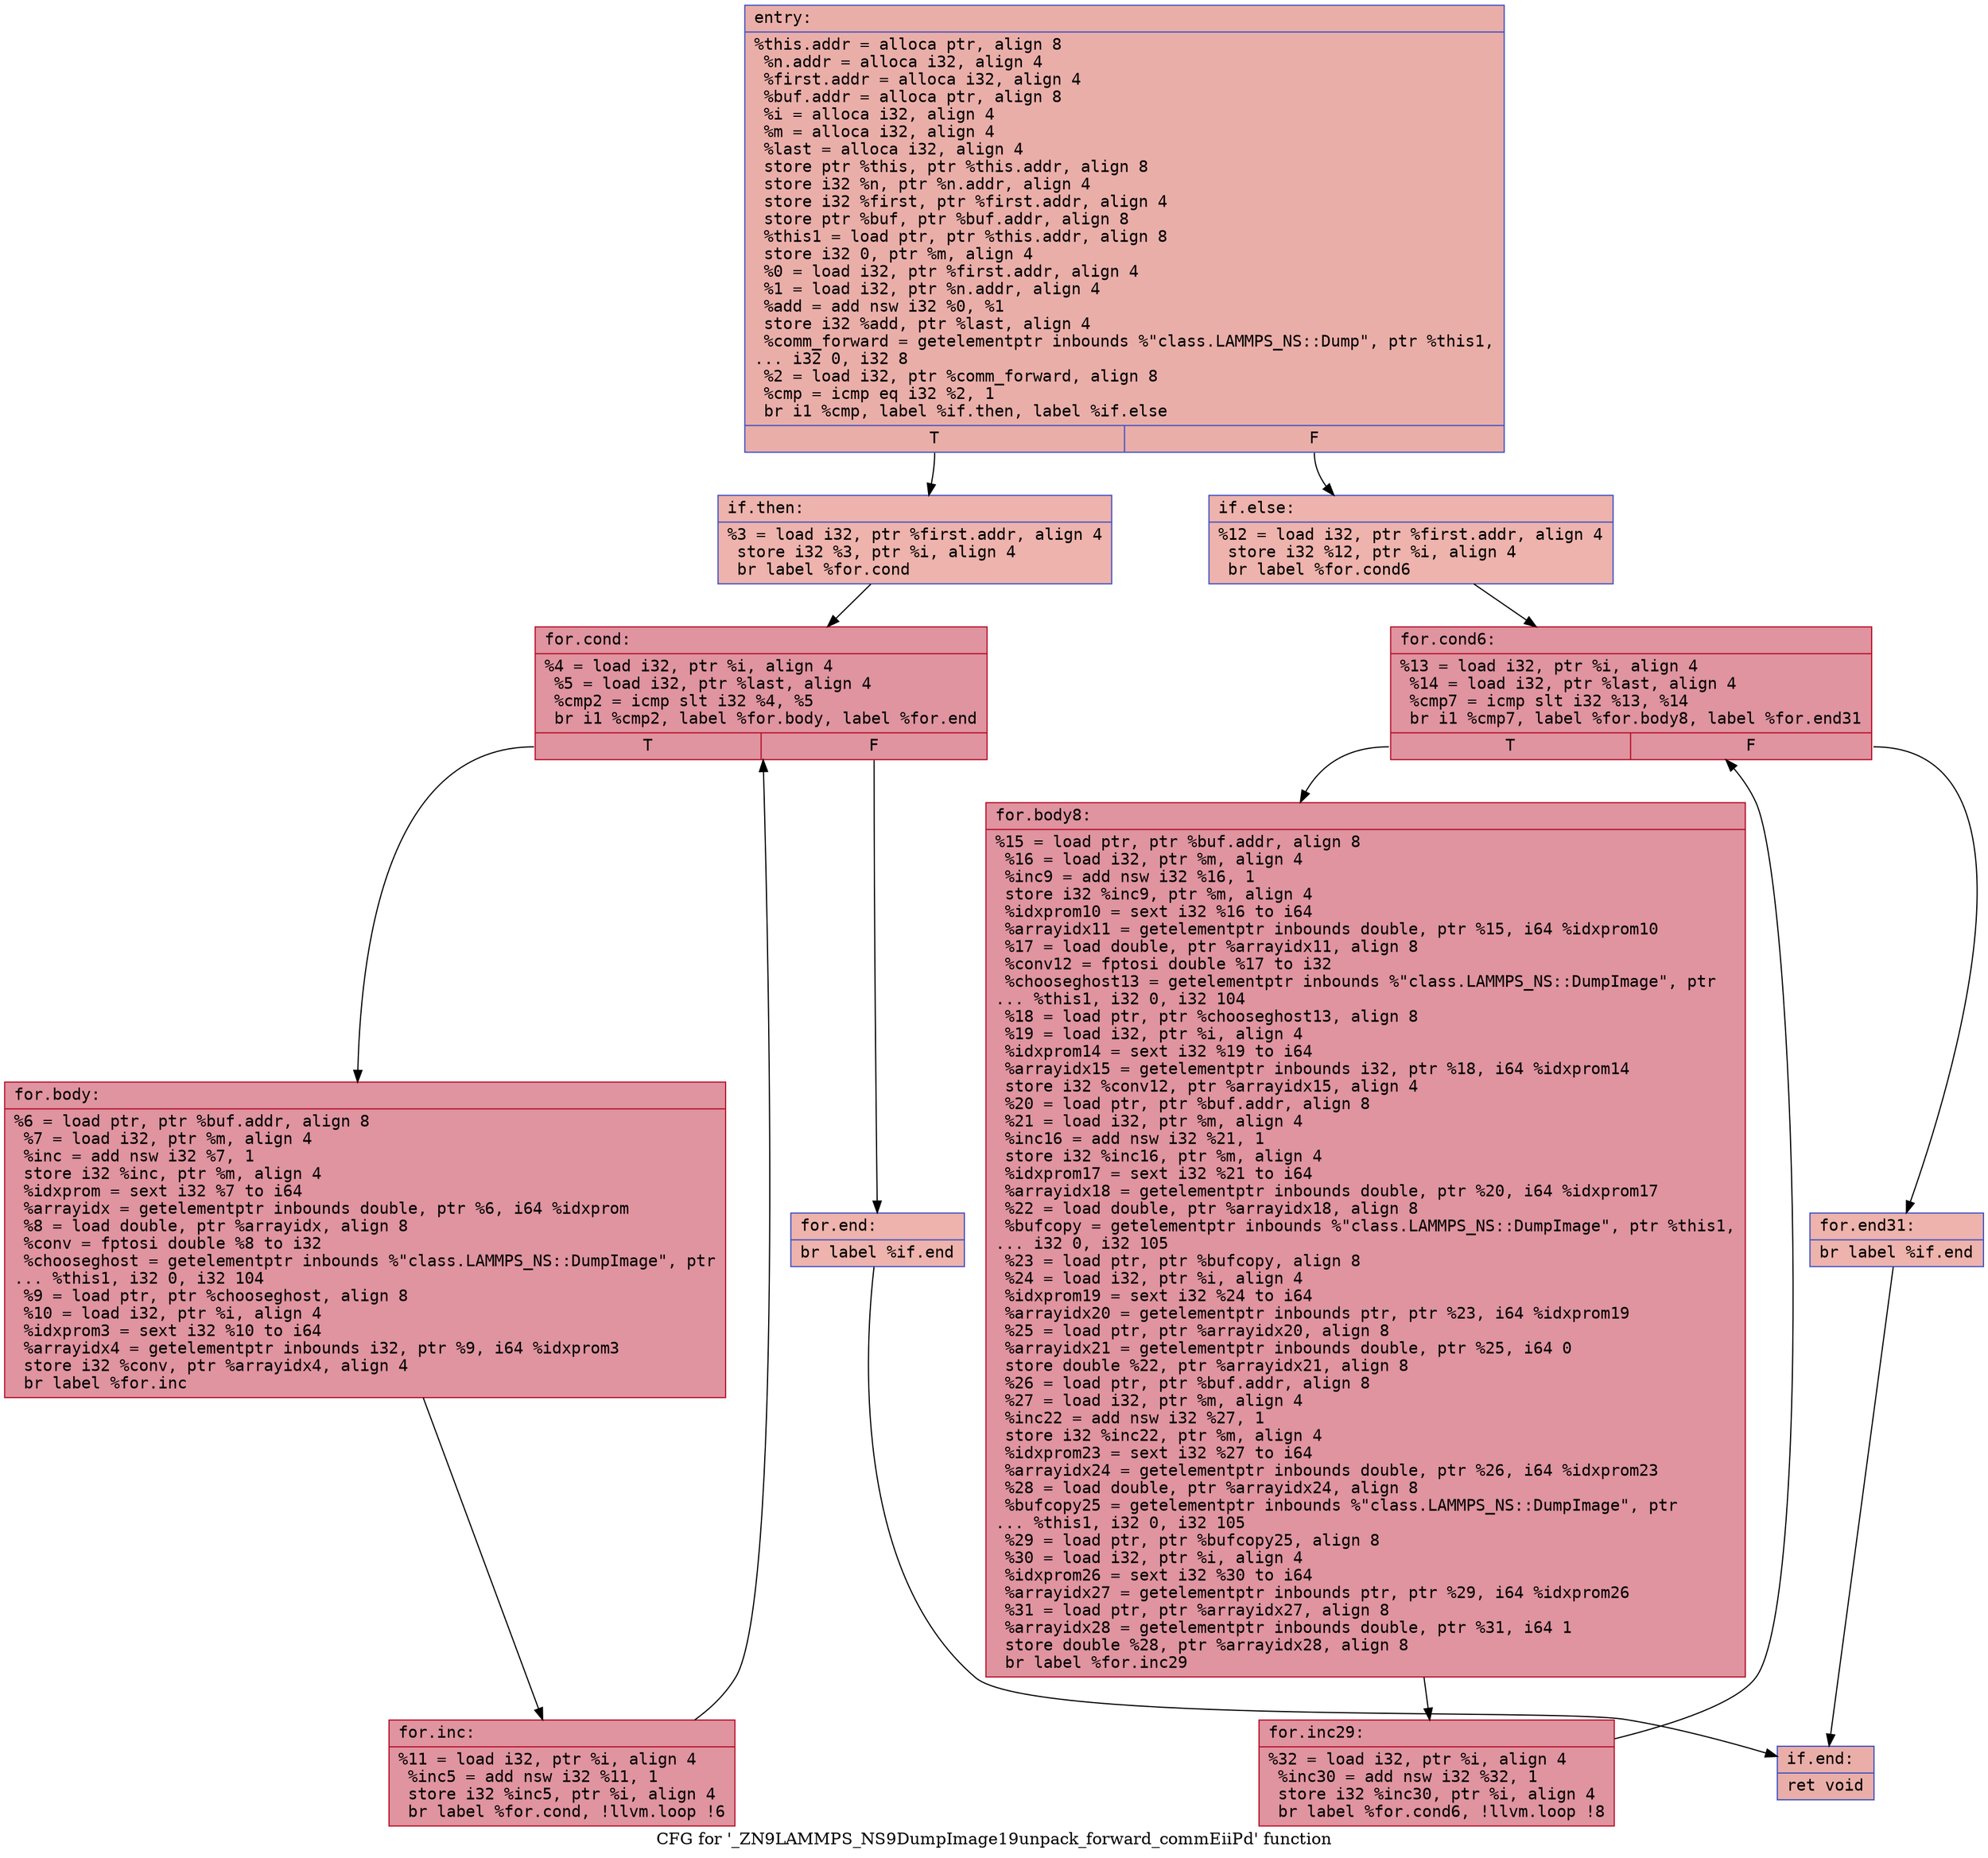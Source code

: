 digraph "CFG for '_ZN9LAMMPS_NS9DumpImage19unpack_forward_commEiiPd' function" {
	label="CFG for '_ZN9LAMMPS_NS9DumpImage19unpack_forward_commEiiPd' function";

	Node0x5570b9bf8740 [shape=record,color="#3d50c3ff", style=filled, fillcolor="#d0473d70" fontname="Courier",label="{entry:\l|  %this.addr = alloca ptr, align 8\l  %n.addr = alloca i32, align 4\l  %first.addr = alloca i32, align 4\l  %buf.addr = alloca ptr, align 8\l  %i = alloca i32, align 4\l  %m = alloca i32, align 4\l  %last = alloca i32, align 4\l  store ptr %this, ptr %this.addr, align 8\l  store i32 %n, ptr %n.addr, align 4\l  store i32 %first, ptr %first.addr, align 4\l  store ptr %buf, ptr %buf.addr, align 8\l  %this1 = load ptr, ptr %this.addr, align 8\l  store i32 0, ptr %m, align 4\l  %0 = load i32, ptr %first.addr, align 4\l  %1 = load i32, ptr %n.addr, align 4\l  %add = add nsw i32 %0, %1\l  store i32 %add, ptr %last, align 4\l  %comm_forward = getelementptr inbounds %\"class.LAMMPS_NS::Dump\", ptr %this1,\l... i32 0, i32 8\l  %2 = load i32, ptr %comm_forward, align 8\l  %cmp = icmp eq i32 %2, 1\l  br i1 %cmp, label %if.then, label %if.else\l|{<s0>T|<s1>F}}"];
	Node0x5570b9bf8740:s0 -> Node0x5570b9bf94a0[tooltip="entry -> if.then\nProbability 50.00%" ];
	Node0x5570b9bf8740:s1 -> Node0x5570b9bf9510[tooltip="entry -> if.else\nProbability 50.00%" ];
	Node0x5570b9bf94a0 [shape=record,color="#3d50c3ff", style=filled, fillcolor="#d6524470" fontname="Courier",label="{if.then:\l|  %3 = load i32, ptr %first.addr, align 4\l  store i32 %3, ptr %i, align 4\l  br label %for.cond\l}"];
	Node0x5570b9bf94a0 -> Node0x5570b9bf9750[tooltip="if.then -> for.cond\nProbability 100.00%" ];
	Node0x5570b9bf9750 [shape=record,color="#b70d28ff", style=filled, fillcolor="#b70d2870" fontname="Courier",label="{for.cond:\l|  %4 = load i32, ptr %i, align 4\l  %5 = load i32, ptr %last, align 4\l  %cmp2 = icmp slt i32 %4, %5\l  br i1 %cmp2, label %for.body, label %for.end\l|{<s0>T|<s1>F}}"];
	Node0x5570b9bf9750:s0 -> Node0x5570b9bf99f0[tooltip="for.cond -> for.body\nProbability 96.88%" ];
	Node0x5570b9bf9750:s1 -> Node0x5570b9bf9a70[tooltip="for.cond -> for.end\nProbability 3.12%" ];
	Node0x5570b9bf99f0 [shape=record,color="#b70d28ff", style=filled, fillcolor="#b70d2870" fontname="Courier",label="{for.body:\l|  %6 = load ptr, ptr %buf.addr, align 8\l  %7 = load i32, ptr %m, align 4\l  %inc = add nsw i32 %7, 1\l  store i32 %inc, ptr %m, align 4\l  %idxprom = sext i32 %7 to i64\l  %arrayidx = getelementptr inbounds double, ptr %6, i64 %idxprom\l  %8 = load double, ptr %arrayidx, align 8\l  %conv = fptosi double %8 to i32\l  %chooseghost = getelementptr inbounds %\"class.LAMMPS_NS::DumpImage\", ptr\l... %this1, i32 0, i32 104\l  %9 = load ptr, ptr %chooseghost, align 8\l  %10 = load i32, ptr %i, align 4\l  %idxprom3 = sext i32 %10 to i64\l  %arrayidx4 = getelementptr inbounds i32, ptr %9, i64 %idxprom3\l  store i32 %conv, ptr %arrayidx4, align 4\l  br label %for.inc\l}"];
	Node0x5570b9bf99f0 -> Node0x5570b9bfa5d0[tooltip="for.body -> for.inc\nProbability 100.00%" ];
	Node0x5570b9bfa5d0 [shape=record,color="#b70d28ff", style=filled, fillcolor="#b70d2870" fontname="Courier",label="{for.inc:\l|  %11 = load i32, ptr %i, align 4\l  %inc5 = add nsw i32 %11, 1\l  store i32 %inc5, ptr %i, align 4\l  br label %for.cond, !llvm.loop !6\l}"];
	Node0x5570b9bfa5d0 -> Node0x5570b9bf9750[tooltip="for.inc -> for.cond\nProbability 100.00%" ];
	Node0x5570b9bf9a70 [shape=record,color="#3d50c3ff", style=filled, fillcolor="#d6524470" fontname="Courier",label="{for.end:\l|  br label %if.end\l}"];
	Node0x5570b9bf9a70 -> Node0x5570b9bfa9c0[tooltip="for.end -> if.end\nProbability 100.00%" ];
	Node0x5570b9bf9510 [shape=record,color="#3d50c3ff", style=filled, fillcolor="#d6524470" fontname="Courier",label="{if.else:\l|  %12 = load i32, ptr %first.addr, align 4\l  store i32 %12, ptr %i, align 4\l  br label %for.cond6\l}"];
	Node0x5570b9bf9510 -> Node0x5570b9bfabc0[tooltip="if.else -> for.cond6\nProbability 100.00%" ];
	Node0x5570b9bfabc0 [shape=record,color="#b70d28ff", style=filled, fillcolor="#b70d2870" fontname="Courier",label="{for.cond6:\l|  %13 = load i32, ptr %i, align 4\l  %14 = load i32, ptr %last, align 4\l  %cmp7 = icmp slt i32 %13, %14\l  br i1 %cmp7, label %for.body8, label %for.end31\l|{<s0>T|<s1>F}}"];
	Node0x5570b9bfabc0:s0 -> Node0x5570b9bfae60[tooltip="for.cond6 -> for.body8\nProbability 96.88%" ];
	Node0x5570b9bfabc0:s1 -> Node0x5570b9bfaee0[tooltip="for.cond6 -> for.end31\nProbability 3.12%" ];
	Node0x5570b9bfae60 [shape=record,color="#b70d28ff", style=filled, fillcolor="#b70d2870" fontname="Courier",label="{for.body8:\l|  %15 = load ptr, ptr %buf.addr, align 8\l  %16 = load i32, ptr %m, align 4\l  %inc9 = add nsw i32 %16, 1\l  store i32 %inc9, ptr %m, align 4\l  %idxprom10 = sext i32 %16 to i64\l  %arrayidx11 = getelementptr inbounds double, ptr %15, i64 %idxprom10\l  %17 = load double, ptr %arrayidx11, align 8\l  %conv12 = fptosi double %17 to i32\l  %chooseghost13 = getelementptr inbounds %\"class.LAMMPS_NS::DumpImage\", ptr\l... %this1, i32 0, i32 104\l  %18 = load ptr, ptr %chooseghost13, align 8\l  %19 = load i32, ptr %i, align 4\l  %idxprom14 = sext i32 %19 to i64\l  %arrayidx15 = getelementptr inbounds i32, ptr %18, i64 %idxprom14\l  store i32 %conv12, ptr %arrayidx15, align 4\l  %20 = load ptr, ptr %buf.addr, align 8\l  %21 = load i32, ptr %m, align 4\l  %inc16 = add nsw i32 %21, 1\l  store i32 %inc16, ptr %m, align 4\l  %idxprom17 = sext i32 %21 to i64\l  %arrayidx18 = getelementptr inbounds double, ptr %20, i64 %idxprom17\l  %22 = load double, ptr %arrayidx18, align 8\l  %bufcopy = getelementptr inbounds %\"class.LAMMPS_NS::DumpImage\", ptr %this1,\l... i32 0, i32 105\l  %23 = load ptr, ptr %bufcopy, align 8\l  %24 = load i32, ptr %i, align 4\l  %idxprom19 = sext i32 %24 to i64\l  %arrayidx20 = getelementptr inbounds ptr, ptr %23, i64 %idxprom19\l  %25 = load ptr, ptr %arrayidx20, align 8\l  %arrayidx21 = getelementptr inbounds double, ptr %25, i64 0\l  store double %22, ptr %arrayidx21, align 8\l  %26 = load ptr, ptr %buf.addr, align 8\l  %27 = load i32, ptr %m, align 4\l  %inc22 = add nsw i32 %27, 1\l  store i32 %inc22, ptr %m, align 4\l  %idxprom23 = sext i32 %27 to i64\l  %arrayidx24 = getelementptr inbounds double, ptr %26, i64 %idxprom23\l  %28 = load double, ptr %arrayidx24, align 8\l  %bufcopy25 = getelementptr inbounds %\"class.LAMMPS_NS::DumpImage\", ptr\l... %this1, i32 0, i32 105\l  %29 = load ptr, ptr %bufcopy25, align 8\l  %30 = load i32, ptr %i, align 4\l  %idxprom26 = sext i32 %30 to i64\l  %arrayidx27 = getelementptr inbounds ptr, ptr %29, i64 %idxprom26\l  %31 = load ptr, ptr %arrayidx27, align 8\l  %arrayidx28 = getelementptr inbounds double, ptr %31, i64 1\l  store double %28, ptr %arrayidx28, align 8\l  br label %for.inc29\l}"];
	Node0x5570b9bfae60 -> Node0x5570b9bfcea0[tooltip="for.body8 -> for.inc29\nProbability 100.00%" ];
	Node0x5570b9bfcea0 [shape=record,color="#b70d28ff", style=filled, fillcolor="#b70d2870" fontname="Courier",label="{for.inc29:\l|  %32 = load i32, ptr %i, align 4\l  %inc30 = add nsw i32 %32, 1\l  store i32 %inc30, ptr %i, align 4\l  br label %for.cond6, !llvm.loop !8\l}"];
	Node0x5570b9bfcea0 -> Node0x5570b9bfabc0[tooltip="for.inc29 -> for.cond6\nProbability 100.00%" ];
	Node0x5570b9bfaee0 [shape=record,color="#3d50c3ff", style=filled, fillcolor="#d6524470" fontname="Courier",label="{for.end31:\l|  br label %if.end\l}"];
	Node0x5570b9bfaee0 -> Node0x5570b9bfa9c0[tooltip="for.end31 -> if.end\nProbability 100.00%" ];
	Node0x5570b9bfa9c0 [shape=record,color="#3d50c3ff", style=filled, fillcolor="#d0473d70" fontname="Courier",label="{if.end:\l|  ret void\l}"];
}
